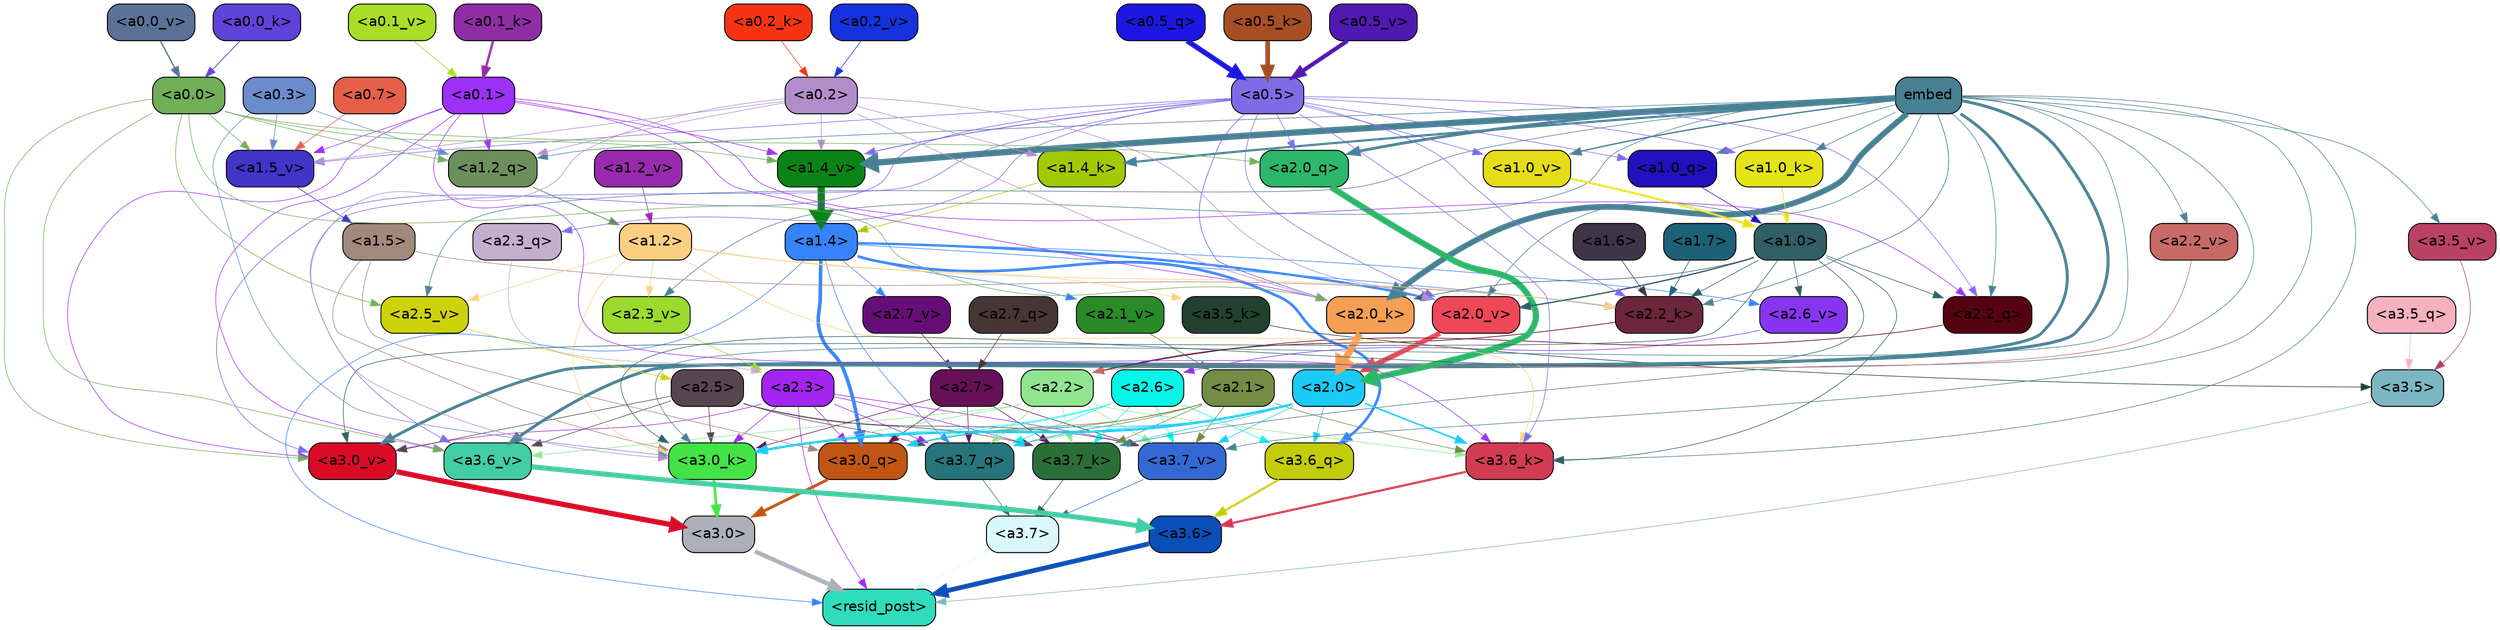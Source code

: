 strict digraph "" {
	graph [bgcolor=transparent,
		layout=dot,
		overlap=false,
		splines=true
	];
	"<a3.7>"	[color=black,
		fillcolor="#d9f8fc",
		fontname=Helvetica,
		shape=box,
		style="filled, rounded"];
	"<resid_post>"	[color=black,
		fillcolor="#30dcbe",
		fontname=Helvetica,
		shape=box,
		style="filled, rounded"];
	"<a3.7>" -> "<resid_post>"	[color="#d9f8fc",
		penwidth=0.6];
	"<a3.6>"	[color=black,
		fillcolor="#0b4fb8",
		fontname=Helvetica,
		shape=box,
		style="filled, rounded"];
	"<a3.6>" -> "<resid_post>"	[color="#0b4fb8",
		penwidth=4.6696330308914185];
	"<a3.5>"	[color=black,
		fillcolor="#7bb6c3",
		fontname=Helvetica,
		shape=box,
		style="filled, rounded"];
	"<a3.5>" -> "<resid_post>"	[color="#7bb6c3",
		penwidth=0.6];
	"<a3.0>"	[color=black,
		fillcolor="#adb0b8",
		fontname=Helvetica,
		shape=box,
		style="filled, rounded"];
	"<a3.0>" -> "<resid_post>"	[color="#adb0b8",
		penwidth=4.282557368278503];
	"<a2.3>"	[color=black,
		fillcolor="#a424f2",
		fontname=Helvetica,
		shape=box,
		style="filled, rounded"];
	"<a2.3>" -> "<resid_post>"	[color="#a424f2",
		penwidth=0.6];
	"<a3.7_q>"	[color=black,
		fillcolor="#26757b",
		fontname=Helvetica,
		shape=box,
		style="filled, rounded"];
	"<a2.3>" -> "<a3.7_q>"	[color="#a424f2",
		penwidth=0.6];
	"<a3.0_q>"	[color=black,
		fillcolor="#c15514",
		fontname=Helvetica,
		shape=box,
		style="filled, rounded"];
	"<a2.3>" -> "<a3.0_q>"	[color="#a424f2",
		penwidth=0.6];
	"<a3.7_k>"	[color=black,
		fillcolor="#2b6f38",
		fontname=Helvetica,
		shape=box,
		style="filled, rounded"];
	"<a2.3>" -> "<a3.7_k>"	[color="#a424f2",
		penwidth=0.6];
	"<a3.0_k>"	[color=black,
		fillcolor="#42e344",
		fontname=Helvetica,
		shape=box,
		style="filled, rounded"];
	"<a2.3>" -> "<a3.0_k>"	[color="#a424f2",
		penwidth=0.6];
	"<a3.7_v>"	[color=black,
		fillcolor="#3469d5",
		fontname=Helvetica,
		shape=box,
		style="filled, rounded"];
	"<a2.3>" -> "<a3.7_v>"	[color="#a424f2",
		penwidth=0.6];
	"<a3.0_v>"	[color=black,
		fillcolor="#db0b27",
		fontname=Helvetica,
		shape=box,
		style="filled, rounded"];
	"<a2.3>" -> "<a3.0_v>"	[color="#a424f2",
		penwidth=0.6];
	"<a1.4>"	[color=black,
		fillcolor="#3683fc",
		fontname=Helvetica,
		shape=box,
		style="filled, rounded"];
	"<a1.4>" -> "<resid_post>"	[color="#3683fc",
		penwidth=0.6];
	"<a1.4>" -> "<a3.7_q>"	[color="#3683fc",
		penwidth=0.6];
	"<a3.6_q>"	[color=black,
		fillcolor="#c3cc0a",
		fontname=Helvetica,
		shape=box,
		style="filled, rounded"];
	"<a1.4>" -> "<a3.6_q>"	[color="#3683fc",
		penwidth=2.6073555648326874];
	"<a1.4>" -> "<a3.0_q>"	[color="#3683fc",
		penwidth=3.4971605762839317];
	"<a2.2_k>"	[color=black,
		fillcolor="#6c263b",
		fontname=Helvetica,
		shape=box,
		style="filled, rounded"];
	"<a1.4>" -> "<a2.2_k>"	[color="#3683fc",
		penwidth=0.6];
	"<a2.7_v>"	[color=black,
		fillcolor="#660e78",
		fontname=Helvetica,
		shape=box,
		style="filled, rounded"];
	"<a1.4>" -> "<a2.7_v>"	[color="#3683fc",
		penwidth=0.6];
	"<a2.6_v>"	[color=black,
		fillcolor="#8735f0",
		fontname=Helvetica,
		shape=box,
		style="filled, rounded"];
	"<a1.4>" -> "<a2.6_v>"	[color="#3683fc",
		penwidth=0.6];
	"<a2.1_v>"	[color=black,
		fillcolor="#2a8a27",
		fontname=Helvetica,
		shape=box,
		style="filled, rounded"];
	"<a1.4>" -> "<a2.1_v>"	[color="#3683fc",
		penwidth=0.6];
	"<a2.0_v>"	[color=black,
		fillcolor="#ee4858",
		fontname=Helvetica,
		shape=box,
		style="filled, rounded"];
	"<a1.4>" -> "<a2.0_v>"	[color="#3683fc",
		penwidth=2.268670678138733];
	"<a3.7_q>" -> "<a3.7>"	[color="#26757b",
		penwidth=0.6];
	"<a3.6_q>" -> "<a3.6>"	[color="#c3cc0a",
		penwidth=2.03758105635643];
	"<a3.5_q>"	[color=black,
		fillcolor="#f5b1c0",
		fontname=Helvetica,
		shape=box,
		style="filled, rounded"];
	"<a3.5_q>" -> "<a3.5>"	[color="#f5b1c0",
		penwidth=0.6];
	"<a3.0_q>" -> "<a3.0>"	[color="#c15514",
		penwidth=2.8638100624084473];
	"<a3.7_k>" -> "<a3.7>"	[color="#2b6f38",
		penwidth=0.6];
	"<a3.6_k>"	[color=black,
		fillcolor="#d33b53",
		fontname=Helvetica,
		shape=box,
		style="filled, rounded"];
	"<a3.6_k>" -> "<a3.6>"	[color="#d33b53",
		penwidth=2.174198240041733];
	"<a3.5_k>"	[color=black,
		fillcolor="#234130",
		fontname=Helvetica,
		shape=box,
		style="filled, rounded"];
	"<a3.5_k>" -> "<a3.5>"	[color="#234130",
		penwidth=0.6];
	"<a3.0_k>" -> "<a3.0>"	[color="#42e344",
		penwidth=2.6274144649505615];
	"<a3.7_v>" -> "<a3.7>"	[color="#3469d5",
		penwidth=0.6];
	"<a3.6_v>"	[color=black,
		fillcolor="#43cda5",
		fontname=Helvetica,
		shape=box,
		style="filled, rounded"];
	"<a3.6_v>" -> "<a3.6>"	[color="#43cda5",
		penwidth=5.002329230308533];
	"<a3.5_v>"	[color=black,
		fillcolor="#b94264",
		fontname=Helvetica,
		shape=box,
		style="filled, rounded"];
	"<a3.5_v>" -> "<a3.5>"	[color="#b94264",
		penwidth=0.6];
	"<a3.0_v>" -> "<a3.0>"	[color="#db0b27",
		penwidth=5.188832879066467];
	"<a2.7>"	[color=black,
		fillcolor="#661058",
		fontname=Helvetica,
		shape=box,
		style="filled, rounded"];
	"<a2.7>" -> "<a3.7_q>"	[color="#661058",
		penwidth=0.6];
	"<a2.7>" -> "<a3.0_q>"	[color="#661058",
		penwidth=0.6];
	"<a2.7>" -> "<a3.7_k>"	[color="#661058",
		penwidth=0.6];
	"<a2.7>" -> "<a3.0_k>"	[color="#661058",
		penwidth=0.6];
	"<a2.7>" -> "<a3.7_v>"	[color="#661058",
		penwidth=0.6];
	"<a2.6>"	[color=black,
		fillcolor="#06f7e8",
		fontname=Helvetica,
		shape=box,
		style="filled, rounded"];
	"<a2.6>" -> "<a3.7_q>"	[color="#06f7e8",
		penwidth=0.6];
	"<a2.6>" -> "<a3.6_q>"	[color="#06f7e8",
		penwidth=0.6];
	"<a2.6>" -> "<a3.0_q>"	[color="#06f7e8",
		penwidth=0.6];
	"<a2.6>" -> "<a3.7_k>"	[color="#06f7e8",
		penwidth=0.6];
	"<a2.6>" -> "<a3.0_k>"	[color="#06f7e8",
		penwidth=0.6];
	"<a2.6>" -> "<a3.7_v>"	[color="#06f7e8",
		penwidth=0.6];
	"<a2.5>"	[color=black,
		fillcolor="#574550",
		fontname=Helvetica,
		shape=box,
		style="filled, rounded"];
	"<a2.5>" -> "<a3.7_q>"	[color="#574550",
		penwidth=0.6];
	"<a2.5>" -> "<a3.7_k>"	[color="#574550",
		penwidth=0.6];
	"<a2.5>" -> "<a3.0_k>"	[color="#574550",
		penwidth=0.6];
	"<a2.5>" -> "<a3.7_v>"	[color="#574550",
		penwidth=0.6];
	"<a2.5>" -> "<a3.6_v>"	[color="#574550",
		penwidth=0.6];
	"<a2.5>" -> "<a3.0_v>"	[color="#574550",
		penwidth=0.6];
	"<a2.2>"	[color=black,
		fillcolor="#8fe68f",
		fontname=Helvetica,
		shape=box,
		style="filled, rounded"];
	"<a2.2>" -> "<a3.7_q>"	[color="#8fe68f",
		penwidth=0.6];
	"<a2.2>" -> "<a3.7_k>"	[color="#8fe68f",
		penwidth=0.6];
	"<a2.2>" -> "<a3.6_k>"	[color="#8fe68f",
		penwidth=0.6];
	"<a2.2>" -> "<a3.0_k>"	[color="#8fe68f",
		penwidth=0.6];
	"<a2.2>" -> "<a3.7_v>"	[color="#8fe68f",
		penwidth=0.6];
	"<a2.2>" -> "<a3.6_v>"	[color="#8fe68f",
		penwidth=0.6];
	"<a2.1>"	[color=black,
		fillcolor="#738c46",
		fontname=Helvetica,
		shape=box,
		style="filled, rounded"];
	"<a2.1>" -> "<a3.7_q>"	[color="#738c46",
		penwidth=0.6];
	"<a2.1>" -> "<a3.0_q>"	[color="#738c46",
		penwidth=0.6];
	"<a2.1>" -> "<a3.7_k>"	[color="#738c46",
		penwidth=0.6];
	"<a2.1>" -> "<a3.6_k>"	[color="#738c46",
		penwidth=0.6];
	"<a2.1>" -> "<a3.0_k>"	[color="#738c46",
		penwidth=0.6];
	"<a2.1>" -> "<a3.7_v>"	[color="#738c46",
		penwidth=0.6];
	"<a2.0>"	[color=black,
		fillcolor="#1ccaf6",
		fontname=Helvetica,
		shape=box,
		style="filled, rounded"];
	"<a2.0>" -> "<a3.7_q>"	[color="#1ccaf6",
		penwidth=0.6];
	"<a2.0>" -> "<a3.6_q>"	[color="#1ccaf6",
		penwidth=0.6];
	"<a2.0>" -> "<a3.0_q>"	[color="#1ccaf6",
		penwidth=0.6];
	"<a2.0>" -> "<a3.7_k>"	[color="#1ccaf6",
		penwidth=0.6];
	"<a2.0>" -> "<a3.6_k>"	[color="#1ccaf6",
		penwidth=1.5568191409111023];
	"<a2.0>" -> "<a3.0_k>"	[color="#1ccaf6",
		penwidth=2.270527422428131];
	"<a2.0>" -> "<a3.7_v>"	[color="#1ccaf6",
		penwidth=0.6];
	"<a1.5>"	[color=black,
		fillcolor="#a1897c",
		fontname=Helvetica,
		shape=box,
		style="filled, rounded"];
	"<a1.5>" -> "<a3.0_q>"	[color="#a1897c",
		penwidth=0.6];
	"<a1.5>" -> "<a3.0_k>"	[color="#a1897c",
		penwidth=0.6];
	"<a1.5>" -> "<a2.2_k>"	[color="#a1897c",
		penwidth=0.6];
	embed	[color=black,
		fillcolor="#488193",
		fontname=Helvetica,
		shape=box,
		style="filled, rounded"];
	embed -> "<a3.7_k>"	[color="#488193",
		penwidth=0.6];
	embed -> "<a3.6_k>"	[color="#488193",
		penwidth=0.6];
	embed -> "<a3.0_k>"	[color="#488193",
		penwidth=0.6];
	embed -> "<a3.7_v>"	[color="#488193",
		penwidth=0.6];
	embed -> "<a3.6_v>"	[color="#488193",
		penwidth=2.9588699340820312];
	embed -> "<a3.5_v>"	[color="#488193",
		penwidth=0.6];
	embed -> "<a3.0_v>"	[color="#488193",
		penwidth=2.8686431646347046];
	"<a2.2_q>"	[color=black,
		fillcolor="#560311",
		fontname=Helvetica,
		shape=box,
		style="filled, rounded"];
	embed -> "<a2.2_q>"	[color="#488193",
		penwidth=0.6];
	"<a2.0_q>"	[color=black,
		fillcolor="#2db76a",
		fontname=Helvetica,
		shape=box,
		style="filled, rounded"];
	embed -> "<a2.0_q>"	[color="#488193",
		penwidth=2.7617180347442627];
	embed -> "<a2.2_k>"	[color="#488193",
		penwidth=0.67606520652771];
	"<a2.0_k>"	[color=black,
		fillcolor="#f59f54",
		fontname=Helvetica,
		shape=box,
		style="filled, rounded"];
	embed -> "<a2.0_k>"	[color="#488193",
		penwidth=5.615107178688049];
	"<a2.5_v>"	[color=black,
		fillcolor="#ced20b",
		fontname=Helvetica,
		shape=box,
		style="filled, rounded"];
	embed -> "<a2.5_v>"	[color="#488193",
		penwidth=0.6];
	"<a2.3_v>"	[color=black,
		fillcolor="#9cda2e",
		fontname=Helvetica,
		shape=box,
		style="filled, rounded"];
	embed -> "<a2.3_v>"	[color="#488193",
		penwidth=0.6];
	"<a2.2_v>"	[color=black,
		fillcolor="#c96a68",
		fontname=Helvetica,
		shape=box,
		style="filled, rounded"];
	embed -> "<a2.2_v>"	[color="#488193",
		penwidth=0.6];
	embed -> "<a2.0_v>"	[color="#488193",
		penwidth=0.6];
	"<a1.2_q>"	[color=black,
		fillcolor="#6c905c",
		fontname=Helvetica,
		shape=box,
		style="filled, rounded"];
	embed -> "<a1.2_q>"	[color="#488193",
		penwidth=0.6];
	"<a1.0_q>"	[color=black,
		fillcolor="#2111bf",
		fontname=Helvetica,
		shape=box,
		style="filled, rounded"];
	embed -> "<a1.0_q>"	[color="#488193",
		penwidth=0.6];
	"<a1.4_k>"	[color=black,
		fillcolor="#a3c904",
		fontname=Helvetica,
		shape=box,
		style="filled, rounded"];
	embed -> "<a1.4_k>"	[color="#488193",
		penwidth=2.1468217372894287];
	"<a1.0_k>"	[color=black,
		fillcolor="#e4e415",
		fontname=Helvetica,
		shape=box,
		style="filled, rounded"];
	embed -> "<a1.0_k>"	[color="#488193",
		penwidth=0.6];
	"<a1.4_v>"	[color=black,
		fillcolor="#0a8416",
		fontname=Helvetica,
		shape=box,
		style="filled, rounded"];
	embed -> "<a1.4_v>"	[color="#488193",
		penwidth=6.189999580383301];
	"<a1.0_v>"	[color=black,
		fillcolor="#e6dd19",
		fontname=Helvetica,
		shape=box,
		style="filled, rounded"];
	embed -> "<a1.0_v>"	[color="#488193",
		penwidth=1.3123979568481445];
	"<a1.2>"	[color=black,
		fillcolor="#fbcf82",
		fontname=Helvetica,
		shape=box,
		style="filled, rounded"];
	"<a1.2>" -> "<a3.6_k>"	[color="#fbcf82",
		penwidth=0.6];
	"<a1.2>" -> "<a3.5_k>"	[color="#fbcf82",
		penwidth=0.6];
	"<a1.2>" -> "<a3.0_k>"	[color="#fbcf82",
		penwidth=0.6];
	"<a1.2>" -> "<a2.2_k>"	[color="#fbcf82",
		penwidth=0.6];
	"<a1.2>" -> "<a2.5_v>"	[color="#fbcf82",
		penwidth=0.6];
	"<a1.2>" -> "<a2.3_v>"	[color="#fbcf82",
		penwidth=0.6];
	"<a1.0>"	[color=black,
		fillcolor="#315f66",
		fontname=Helvetica,
		shape=box,
		style="filled, rounded"];
	"<a1.0>" -> "<a3.6_k>"	[color="#315f66",
		penwidth=0.6];
	"<a1.0>" -> "<a3.0_k>"	[color="#315f66",
		penwidth=0.6];
	"<a1.0>" -> "<a3.0_v>"	[color="#315f66",
		penwidth=0.6];
	"<a1.0>" -> "<a2.2_q>"	[color="#315f66",
		penwidth=0.6];
	"<a1.0>" -> "<a2.2_k>"	[color="#315f66",
		penwidth=0.6];
	"<a1.0>" -> "<a2.0_k>"	[color="#315f66",
		penwidth=0.6];
	"<a1.0>" -> "<a2.6_v>"	[color="#315f66",
		penwidth=0.6];
	"<a1.0>" -> "<a2.0_v>"	[color="#315f66",
		penwidth=1.27996826171875];
	"<a0.5>"	[color=black,
		fillcolor="#7e6ce7",
		fontname=Helvetica,
		shape=box,
		style="filled, rounded"];
	"<a0.5>" -> "<a3.6_k>"	[color="#7e6ce7",
		penwidth=0.6];
	"<a0.5>" -> "<a3.6_v>"	[color="#7e6ce7",
		penwidth=0.6];
	"<a0.5>" -> "<a3.0_v>"	[color="#7e6ce7",
		penwidth=0.6421224474906921];
	"<a2.3_q>"	[color=black,
		fillcolor="#c5adce",
		fontname=Helvetica,
		shape=box,
		style="filled, rounded"];
	"<a0.5>" -> "<a2.3_q>"	[color="#7e6ce7",
		penwidth=0.6];
	"<a0.5>" -> "<a2.2_q>"	[color="#7e6ce7",
		penwidth=0.6];
	"<a0.5>" -> "<a2.0_q>"	[color="#7e6ce7",
		penwidth=0.6];
	"<a0.5>" -> "<a2.2_k>"	[color="#7e6ce7",
		penwidth=0.6];
	"<a0.5>" -> "<a2.0_k>"	[color="#7e6ce7",
		penwidth=0.7151575088500977];
	"<a0.5>" -> "<a2.0_v>"	[color="#7e6ce7",
		penwidth=0.6];
	"<a0.5>" -> "<a1.0_q>"	[color="#7e6ce7",
		penwidth=0.6];
	"<a0.5>" -> "<a1.0_k>"	[color="#7e6ce7",
		penwidth=0.6];
	"<a1.5_v>"	[color=black,
		fillcolor="#4135c9",
		fontname=Helvetica,
		shape=box,
		style="filled, rounded"];
	"<a0.5>" -> "<a1.5_v>"	[color="#7e6ce7",
		penwidth=0.6];
	"<a0.5>" -> "<a1.4_v>"	[color="#7e6ce7",
		penwidth=0.8927993774414062];
	"<a0.5>" -> "<a1.0_v>"	[color="#7e6ce7",
		penwidth=0.6];
	"<a0.1>"	[color=black,
		fillcolor="#9d31f7",
		fontname=Helvetica,
		shape=box,
		style="filled, rounded"];
	"<a0.1>" -> "<a3.6_k>"	[color="#9d31f7",
		penwidth=0.6];
	"<a0.1>" -> "<a3.6_v>"	[color="#9d31f7",
		penwidth=0.6];
	"<a0.1>" -> "<a3.0_v>"	[color="#9d31f7",
		penwidth=0.6];
	"<a0.1>" -> "<a2.2_q>"	[color="#9d31f7",
		penwidth=0.6];
	"<a0.1>" -> "<a2.0_k>"	[color="#9d31f7",
		penwidth=0.6];
	"<a0.1>" -> "<a1.2_q>"	[color="#9d31f7",
		penwidth=0.6];
	"<a0.1>" -> "<a1.5_v>"	[color="#9d31f7",
		penwidth=0.6];
	"<a0.1>" -> "<a1.4_v>"	[color="#9d31f7",
		penwidth=0.6];
	"<a0.3>"	[color=black,
		fillcolor="#6b8bcb",
		fontname=Helvetica,
		shape=box,
		style="filled, rounded"];
	"<a0.3>" -> "<a3.0_k>"	[color="#6b8bcb",
		penwidth=0.6];
	"<a0.3>" -> "<a1.2_q>"	[color="#6b8bcb",
		penwidth=0.6];
	"<a0.3>" -> "<a1.5_v>"	[color="#6b8bcb",
		penwidth=0.6];
	"<a0.2>"	[color=black,
		fillcolor="#b18eca",
		fontname=Helvetica,
		shape=box,
		style="filled, rounded"];
	"<a0.2>" -> "<a3.0_k>"	[color="#b18eca",
		penwidth=0.6];
	"<a0.2>" -> "<a2.0_k>"	[color="#b18eca",
		penwidth=0.6];
	"<a0.2>" -> "<a2.0_v>"	[color="#b18eca",
		penwidth=0.6];
	"<a0.2>" -> "<a1.2_q>"	[color="#b18eca",
		penwidth=0.6];
	"<a0.2>" -> "<a1.4_k>"	[color="#b18eca",
		penwidth=0.6];
	"<a0.2>" -> "<a1.5_v>"	[color="#b18eca",
		penwidth=0.6];
	"<a0.2>" -> "<a1.4_v>"	[color="#b18eca",
		penwidth=0.6];
	"<a0.0>"	[color=black,
		fillcolor="#71af59",
		fontname=Helvetica,
		shape=box,
		style="filled, rounded"];
	"<a0.0>" -> "<a3.6_v>"	[color="#71af59",
		penwidth=0.6];
	"<a0.0>" -> "<a3.0_v>"	[color="#71af59",
		penwidth=0.6];
	"<a0.0>" -> "<a2.0_q>"	[color="#71af59",
		penwidth=0.6];
	"<a0.0>" -> "<a2.0_k>"	[color="#71af59",
		penwidth=0.6];
	"<a0.0>" -> "<a2.5_v>"	[color="#71af59",
		penwidth=0.6];
	"<a0.0>" -> "<a1.2_q>"	[color="#71af59",
		penwidth=0.6];
	"<a0.0>" -> "<a1.5_v>"	[color="#71af59",
		penwidth=0.6];
	"<a0.0>" -> "<a1.4_v>"	[color="#71af59",
		penwidth=0.6];
	"<a2.7_q>"	[color=black,
		fillcolor="#473636",
		fontname=Helvetica,
		shape=box,
		style="filled, rounded"];
	"<a2.7_q>" -> "<a2.7>"	[color="#473636",
		penwidth=0.6];
	"<a2.3_q>" -> "<a2.3>"	[color="#c5adce",
		penwidth=0.6];
	"<a2.2_q>" -> "<a2.2>"	[color="#560311",
		penwidth=0.6340763568878174];
	"<a2.0_q>" -> "<a2.0>"	[color="#2db76a",
		penwidth=6.0160088539123535];
	"<a2.2_k>" -> "<a2.2>"	[color="#6c263b",
		penwidth=0.7764816284179688];
	"<a2.0_k>" -> "<a2.0>"	[color="#f59f54",
		penwidth=6.773025274276733];
	"<a2.7_v>" -> "<a2.7>"	[color="#660e78",
		penwidth=0.6];
	"<a2.6_v>" -> "<a2.6>"	[color="#8735f0",
		penwidth=0.6];
	"<a2.5_v>" -> "<a2.5>"	[color="#ced20b",
		penwidth=0.6];
	"<a2.3_v>" -> "<a2.3>"	[color="#9cda2e",
		penwidth=0.6];
	"<a2.2_v>" -> "<a2.2>"	[color="#c96a68",
		penwidth=0.6];
	"<a2.1_v>" -> "<a2.1>"	[color="#2a8a27",
		penwidth=0.6];
	"<a2.0_v>" -> "<a2.0>"	[color="#ee4858",
		penwidth=4.906715989112854];
	"<a1.7>"	[color=black,
		fillcolor="#1c6177",
		fontname=Helvetica,
		shape=box,
		style="filled, rounded"];
	"<a1.7>" -> "<a2.2_k>"	[color="#1c6177",
		penwidth=0.6];
	"<a1.6>"	[color=black,
		fillcolor="#3e3547",
		fontname=Helvetica,
		shape=box,
		style="filled, rounded"];
	"<a1.6>" -> "<a2.2_k>"	[color="#3e3547",
		penwidth=0.6];
	"<a1.2_q>" -> "<a1.2>"	[color="#6c905c",
		penwidth=0.836545467376709];
	"<a1.0_q>" -> "<a1.0>"	[color="#2111bf",
		penwidth=0.6];
	"<a1.4_k>" -> "<a1.4>"	[color="#a3c904",
		penwidth=0.6];
	"<a1.0_k>" -> "<a1.0>"	[color="#e4e415",
		penwidth=0.6];
	"<a1.5_v>" -> "<a1.5>"	[color="#4135c9",
		penwidth=0.6];
	"<a1.4_v>" -> "<a1.4>"	[color="#0a8416",
		penwidth=7.093163728713989];
	"<a1.2_v>"	[color=black,
		fillcolor="#992aad",
		fontname=Helvetica,
		shape=box,
		style="filled, rounded"];
	"<a1.2_v>" -> "<a1.2>"	[color="#992aad",
		penwidth=0.6];
	"<a1.0_v>" -> "<a1.0>"	[color="#e6dd19",
		penwidth=1.9666723012924194];
	"<a0.7>"	[color=black,
		fillcolor="#e65f49",
		fontname=Helvetica,
		shape=box,
		style="filled, rounded"];
	"<a0.7>" -> "<a1.5_v>"	[color="#e65f49",
		penwidth=0.6];
	"<a0.5_q>"	[color=black,
		fillcolor="#1d17e3",
		fontname=Helvetica,
		shape=box,
		style="filled, rounded"];
	"<a0.5_q>" -> "<a0.5>"	[color="#1d17e3",
		penwidth=5.0559651255607605];
	"<a0.5_k>"	[color=black,
		fillcolor="#a74e25",
		fontname=Helvetica,
		shape=box,
		style="filled, rounded"];
	"<a0.5_k>" -> "<a0.5>"	[color="#a74e25",
		penwidth=4.577519536018372];
	"<a0.2_k>"	[color=black,
		fillcolor="#f83313",
		fontname=Helvetica,
		shape=box,
		style="filled, rounded"];
	"<a0.2_k>" -> "<a0.2>"	[color="#f83313",
		penwidth=0.6];
	"<a0.1_k>"	[color=black,
		fillcolor="#902da6",
		fontname=Helvetica,
		shape=box,
		style="filled, rounded"];
	"<a0.1_k>" -> "<a0.1>"	[color="#902da6",
		penwidth=2.2273199558258057];
	"<a0.0_k>"	[color=black,
		fillcolor="#5f43da",
		fontname=Helvetica,
		shape=box,
		style="filled, rounded"];
	"<a0.0_k>" -> "<a0.0>"	[color="#5f43da",
		penwidth=0.7703166007995605];
	"<a0.5_v>"	[color=black,
		fillcolor="#5019b1",
		fontname=Helvetica,
		shape=box,
		style="filled, rounded"];
	"<a0.5_v>" -> "<a0.5>"	[color="#5019b1",
		penwidth=4.062177300453186];
	"<a0.2_v>"	[color=black,
		fillcolor="#1632de",
		fontname=Helvetica,
		shape=box,
		style="filled, rounded"];
	"<a0.2_v>" -> "<a0.2>"	[color="#1632de",
		penwidth=0.6];
	"<a0.1_v>"	[color=black,
		fillcolor="#aadd26",
		fontname=Helvetica,
		shape=box,
		style="filled, rounded"];
	"<a0.1_v>" -> "<a0.1>"	[color="#aadd26",
		penwidth=0.654442310333252];
	"<a0.0_v>"	[color=black,
		fillcolor="#5b7297",
		fontname=Helvetica,
		shape=box,
		style="filled, rounded"];
	"<a0.0_v>" -> "<a0.0>"	[color="#5b7297",
		penwidth=1.307939052581787];
}
